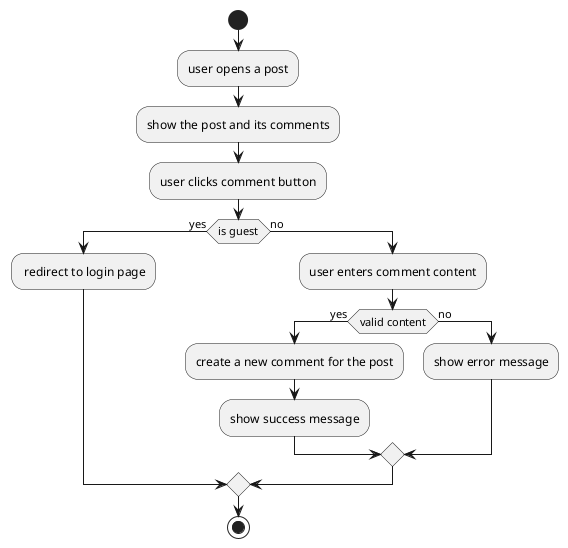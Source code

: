 @startuml
start
:user opens a post;
:show the post and its comments;
:user clicks comment button;
if (is guest) then (yes)
    : redirect to login page;
else (no)
    :user enters comment content;
    if (valid content) then (yes)
      :create a new comment for the post;
      :show success message;
    else (no)
      :show error message;
    endif
endif
stop
@enduml
